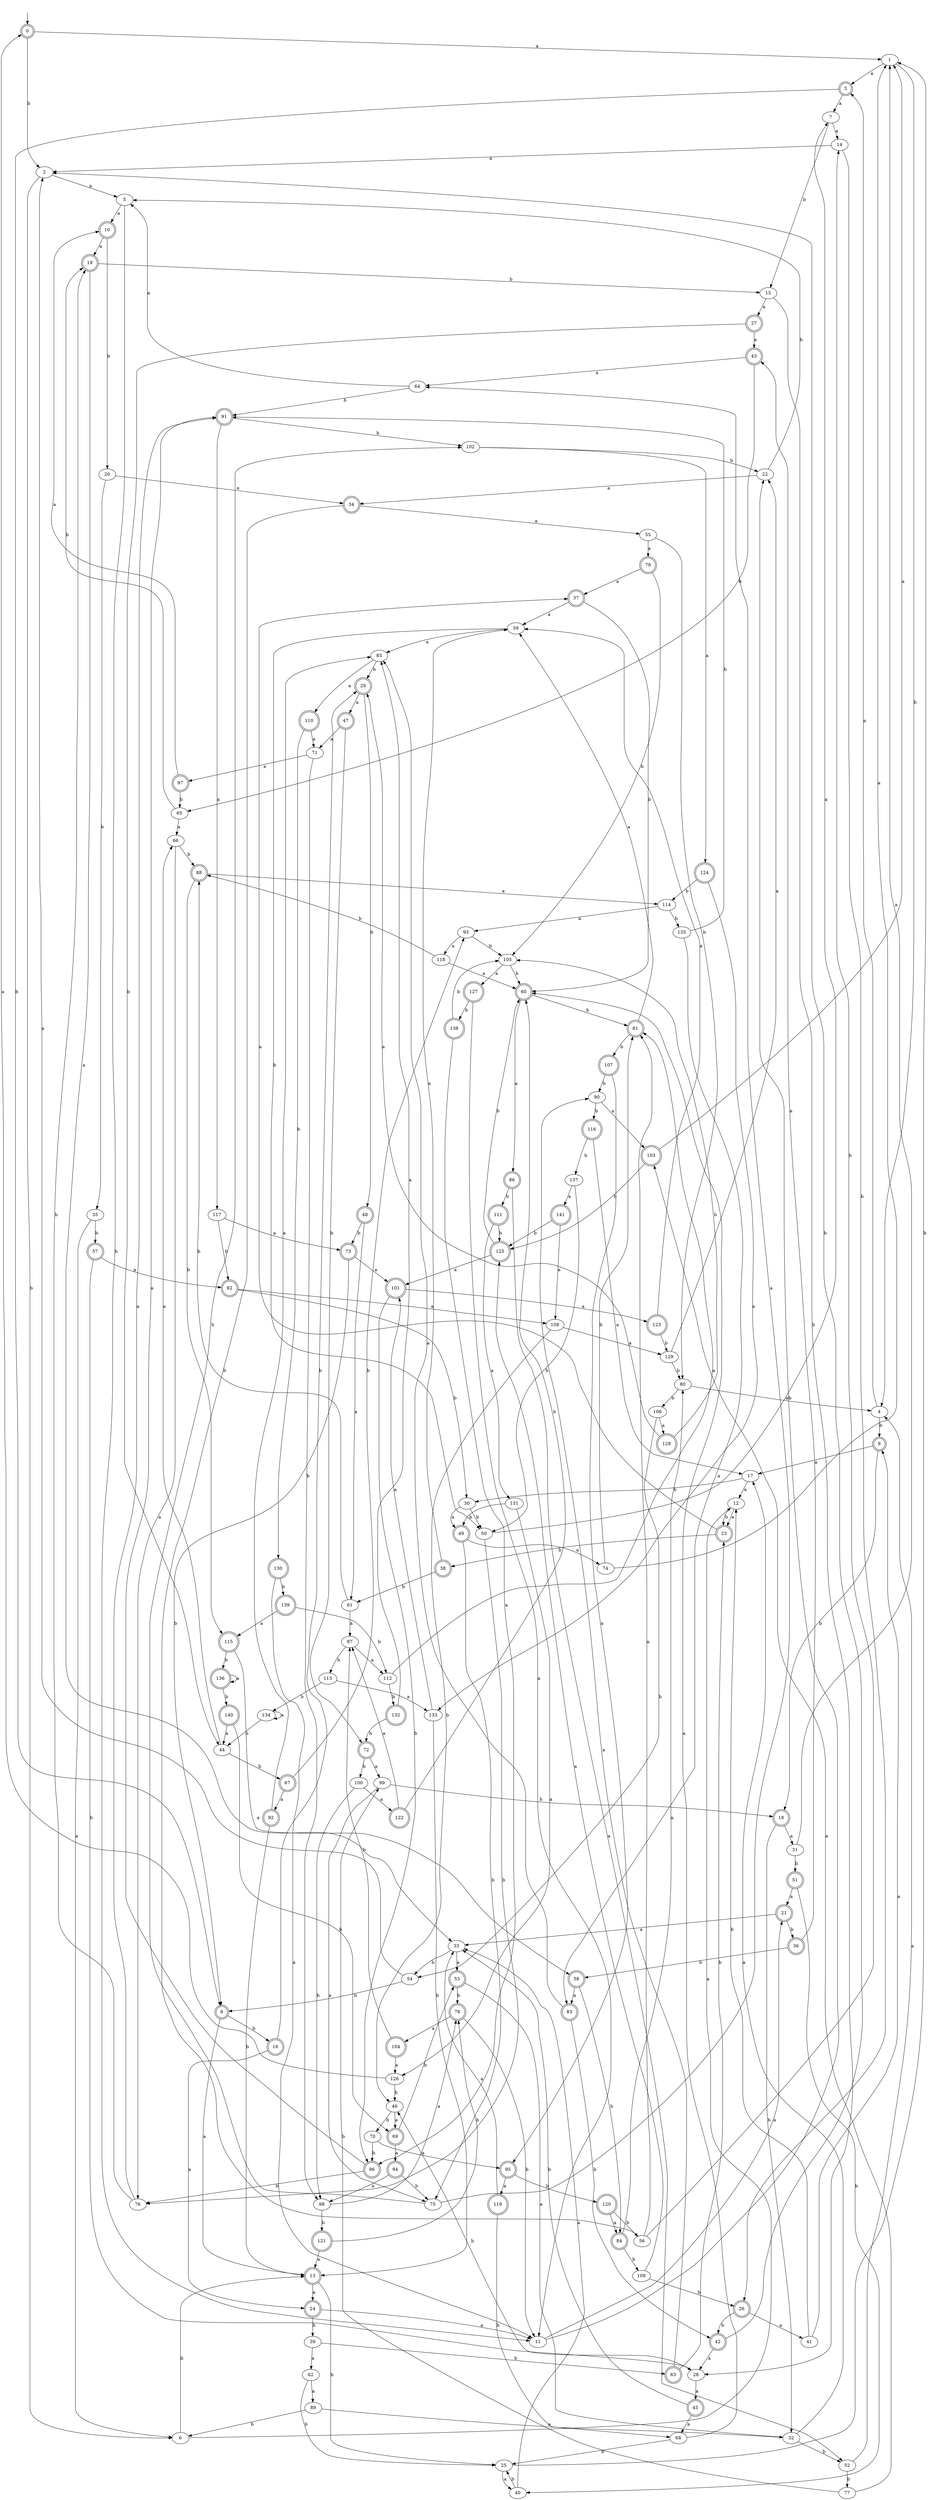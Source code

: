 digraph RandomDFA {
  __start0 [label="", shape=none];
  __start0 -> 0 [label=""];
  0 [shape=circle] [shape=doublecircle]
  0 -> 1 [label="a"]
  0 -> 2 [label="b"]
  1
  1 -> 3 [label="a"]
  1 -> 4 [label="b"]
  2
  2 -> 5 [label="a"]
  2 -> 6 [label="b"]
  3 [shape=doublecircle]
  3 -> 7 [label="a"]
  3 -> 8 [label="b"]
  4
  4 -> 3 [label="a"]
  4 -> 9 [label="b"]
  5
  5 -> 10 [label="a"]
  5 -> 11 [label="b"]
  6
  6 -> 12 [label="a"]
  6 -> 13 [label="b"]
  7
  7 -> 14 [label="a"]
  7 -> 15 [label="b"]
  8 [shape=doublecircle]
  8 -> 13 [label="a"]
  8 -> 16 [label="b"]
  9 [shape=doublecircle]
  9 -> 17 [label="a"]
  9 -> 18 [label="b"]
  10 [shape=doublecircle]
  10 -> 19 [label="a"]
  10 -> 20 [label="b"]
  11
  11 -> 21 [label="a"]
  11 -> 22 [label="b"]
  12
  12 -> 23 [label="a"]
  12 -> 23 [label="b"]
  13 [shape=doublecircle]
  13 -> 24 [label="a"]
  13 -> 25 [label="b"]
  14
  14 -> 2 [label="a"]
  14 -> 26 [label="b"]
  15
  15 -> 27 [label="a"]
  15 -> 28 [label="b"]
  16 [shape=doublecircle]
  16 -> 24 [label="a"]
  16 -> 29 [label="b"]
  17
  17 -> 12 [label="a"]
  17 -> 30 [label="b"]
  18 [shape=doublecircle]
  18 -> 31 [label="a"]
  18 -> 32 [label="b"]
  19 [shape=doublecircle]
  19 -> 33 [label="a"]
  19 -> 15 [label="b"]
  20
  20 -> 34 [label="a"]
  20 -> 35 [label="b"]
  21 [shape=doublecircle]
  21 -> 33 [label="a"]
  21 -> 36 [label="b"]
  22
  22 -> 34 [label="a"]
  22 -> 5 [label="b"]
  23 [shape=doublecircle]
  23 -> 37 [label="a"]
  23 -> 38 [label="b"]
  24 [shape=doublecircle]
  24 -> 11 [label="a"]
  24 -> 39 [label="b"]
  25
  25 -> 40 [label="a"]
  25 -> 1 [label="b"]
  26 [shape=doublecircle]
  26 -> 41 [label="a"]
  26 -> 42 [label="b"]
  27 [shape=doublecircle]
  27 -> 43 [label="a"]
  27 -> 44 [label="b"]
  28
  28 -> 45 [label="a"]
  28 -> 46 [label="b"]
  29 [shape=doublecircle]
  29 -> 47 [label="a"]
  29 -> 48 [label="b"]
  30
  30 -> 49 [label="a"]
  30 -> 50 [label="b"]
  31
  31 -> 1 [label="a"]
  31 -> 51 [label="b"]
  32
  32 -> 17 [label="a"]
  32 -> 52 [label="b"]
  33
  33 -> 53 [label="a"]
  33 -> 54 [label="b"]
  34 [shape=doublecircle]
  34 -> 55 [label="a"]
  34 -> 56 [label="b"]
  35
  35 -> 6 [label="a"]
  35 -> 57 [label="b"]
  36 [shape=doublecircle]
  36 -> 43 [label="a"]
  36 -> 58 [label="b"]
  37 [shape=doublecircle]
  37 -> 59 [label="a"]
  37 -> 60 [label="b"]
  38 [shape=doublecircle]
  38 -> 59 [label="a"]
  38 -> 61 [label="b"]
  39
  39 -> 62 [label="a"]
  39 -> 63 [label="b"]
  40
  40 -> 33 [label="a"]
  40 -> 25 [label="b"]
  41
  41 -> 9 [label="a"]
  41 -> 12 [label="b"]
  42 [shape=doublecircle]
  42 -> 28 [label="a"]
  42 -> 2 [label="b"]
  43 [shape=doublecircle]
  43 -> 64 [label="a"]
  43 -> 65 [label="b"]
  44
  44 -> 66 [label="a"]
  44 -> 67 [label="b"]
  45 [shape=doublecircle]
  45 -> 68 [label="a"]
  45 -> 33 [label="b"]
  46
  46 -> 69 [label="a"]
  46 -> 70 [label="b"]
  47 [shape=doublecircle]
  47 -> 71 [label="a"]
  47 -> 72 [label="b"]
  48 [shape=doublecircle]
  48 -> 61 [label="a"]
  48 -> 73 [label="b"]
  49 [shape=doublecircle]
  49 -> 74 [label="a"]
  49 -> 75 [label="b"]
  50
  50 -> 7 [label="a"]
  50 -> 76 [label="b"]
  51 [shape=doublecircle]
  51 -> 21 [label="a"]
  51 -> 40 [label="b"]
  52
  52 -> 4 [label="a"]
  52 -> 77 [label="b"]
  53 [shape=doublecircle]
  53 -> 32 [label="a"]
  53 -> 78 [label="b"]
  54
  54 -> 2 [label="a"]
  54 -> 8 [label="b"]
  55
  55 -> 79 [label="a"]
  55 -> 80 [label="b"]
  56
  56 -> 81 [label="a"]
  56 -> 14 [label="b"]
  57 [shape=doublecircle]
  57 -> 82 [label="a"]
  57 -> 28 [label="b"]
  58 [shape=doublecircle]
  58 -> 83 [label="a"]
  58 -> 84 [label="b"]
  59
  59 -> 85 [label="a"]
  59 -> 50 [label="b"]
  60 [shape=doublecircle]
  60 -> 86 [label="a"]
  60 -> 81 [label="b"]
  61
  61 -> 87 [label="a"]
  61 -> 88 [label="b"]
  62
  62 -> 89 [label="a"]
  62 -> 25 [label="b"]
  63 [shape=doublecircle]
  63 -> 90 [label="a"]
  63 -> 23 [label="b"]
  64
  64 -> 5 [label="a"]
  64 -> 91 [label="b"]
  65
  65 -> 66 [label="a"]
  65 -> 19 [label="b"]
  66
  66 -> 76 [label="a"]
  66 -> 88 [label="b"]
  67 [shape=doublecircle]
  67 -> 92 [label="a"]
  67 -> 93 [label="b"]
  68
  68 -> 60 [label="a"]
  68 -> 25 [label="b"]
  69 [shape=doublecircle]
  69 -> 94 [label="a"]
  69 -> 53 [label="b"]
  70
  70 -> 95 [label="a"]
  70 -> 96 [label="b"]
  71
  71 -> 97 [label="a"]
  71 -> 98 [label="b"]
  72 [shape=doublecircle]
  72 -> 99 [label="a"]
  72 -> 100 [label="b"]
  73 [shape=doublecircle]
  73 -> 101 [label="a"]
  73 -> 8 [label="b"]
  74
  74 -> 1 [label="a"]
  74 -> 81 [label="b"]
  75
  75 -> 64 [label="a"]
  75 -> 102 [label="b"]
  76
  76 -> 91 [label="a"]
  76 -> 19 [label="b"]
  77
  77 -> 103 [label="a"]
  77 -> 99 [label="b"]
  78 [shape=doublecircle]
  78 -> 104 [label="a"]
  78 -> 11 [label="b"]
  79 [shape=doublecircle]
  79 -> 37 [label="a"]
  79 -> 105 [label="b"]
  80
  80 -> 4 [label="a"]
  80 -> 106 [label="b"]
  81 [shape=doublecircle]
  81 -> 59 [label="a"]
  81 -> 107 [label="b"]
  82 [shape=doublecircle]
  82 -> 108 [label="a"]
  82 -> 30 [label="b"]
  83 [shape=doublecircle]
  83 -> 85 [label="a"]
  83 -> 42 [label="b"]
  84 [shape=doublecircle]
  84 -> 80 [label="a"]
  84 -> 109 [label="b"]
  85
  85 -> 110 [label="a"]
  85 -> 29 [label="b"]
  86 [shape=doublecircle]
  86 -> 52 [label="a"]
  86 -> 111 [label="b"]
  87
  87 -> 112 [label="a"]
  87 -> 113 [label="b"]
  88 [shape=doublecircle]
  88 -> 114 [label="a"]
  88 -> 115 [label="b"]
  89
  89 -> 32 [label="a"]
  89 -> 6 [label="b"]
  90
  90 -> 103 [label="a"]
  90 -> 116 [label="b"]
  91 [shape=doublecircle]
  91 -> 117 [label="a"]
  91 -> 102 [label="b"]
  92 [shape=doublecircle]
  92 -> 85 [label="a"]
  92 -> 13 [label="b"]
  93
  93 -> 118 [label="a"]
  93 -> 105 [label="b"]
  94 [shape=doublecircle]
  94 -> 98 [label="a"]
  94 -> 75 [label="b"]
  95 [shape=doublecircle]
  95 -> 119 [label="a"]
  95 -> 120 [label="b"]
  96 [shape=doublecircle]
  96 -> 91 [label="a"]
  96 -> 76 [label="b"]
  97 [shape=doublecircle]
  97 -> 10 [label="a"]
  97 -> 65 [label="b"]
  98
  98 -> 78 [label="a"]
  98 -> 121 [label="b"]
  99
  99 -> 75 [label="a"]
  99 -> 18 [label="b"]
  100
  100 -> 122 [label="a"]
  100 -> 98 [label="b"]
  101 [shape=doublecircle]
  101 -> 123 [label="a"]
  101 -> 96 [label="b"]
  102
  102 -> 124 [label="a"]
  102 -> 22 [label="b"]
  103 [shape=doublecircle]
  103 -> 1 [label="a"]
  103 -> 125 [label="b"]
  104 [shape=doublecircle]
  104 -> 126 [label="a"]
  104 -> 87 [label="b"]
  105
  105 -> 127 [label="a"]
  105 -> 60 [label="b"]
  106
  106 -> 128 [label="a"]
  106 -> 54 [label="b"]
  107 [shape=doublecircle]
  107 -> 95 [label="a"]
  107 -> 90 [label="b"]
  108
  108 -> 129 [label="a"]
  108 -> 46 [label="b"]
  109
  109 -> 125 [label="a"]
  109 -> 26 [label="b"]
  110 [shape=doublecircle]
  110 -> 71 [label="a"]
  110 -> 130 [label="b"]
  111 [shape=doublecircle]
  111 -> 131 [label="a"]
  111 -> 125 [label="b"]
  112
  112 -> 81 [label="a"]
  112 -> 132 [label="b"]
  113
  113 -> 133 [label="a"]
  113 -> 134 [label="b"]
  114
  114 -> 93 [label="a"]
  114 -> 135 [label="b"]
  115 [shape=doublecircle]
  115 -> 58 [label="a"]
  115 -> 136 [label="b"]
  116 [shape=doublecircle]
  116 -> 17 [label="a"]
  116 -> 137 [label="b"]
  117
  117 -> 73 [label="a"]
  117 -> 82 [label="b"]
  118
  118 -> 60 [label="a"]
  118 -> 88 [label="b"]
  119 [shape=doublecircle]
  119 -> 33 [label="a"]
  119 -> 68 [label="b"]
  120 [shape=doublecircle]
  120 -> 84 [label="a"]
  120 -> 56 [label="b"]
  121 [shape=doublecircle]
  121 -> 13 [label="a"]
  121 -> 78 [label="b"]
  122 [shape=doublecircle]
  122 -> 87 [label="a"]
  122 -> 60 [label="b"]
  123 [shape=doublecircle]
  123 -> 59 [label="a"]
  123 -> 129 [label="b"]
  124 [shape=doublecircle]
  124 -> 133 [label="a"]
  124 -> 114 [label="b"]
  125 [shape=doublecircle]
  125 -> 101 [label="a"]
  125 -> 60 [label="b"]
  126
  126 -> 0 [label="a"]
  126 -> 46 [label="b"]
  127 [shape=doublecircle]
  127 -> 11 [label="a"]
  127 -> 138 [label="b"]
  128 [shape=doublecircle]
  128 -> 29 [label="a"]
  128 -> 105 [label="b"]
  129
  129 -> 22 [label="a"]
  129 -> 80 [label="b"]
  130 [shape=doublecircle]
  130 -> 11 [label="a"]
  130 -> 139 [label="b"]
  131
  131 -> 126 [label="a"]
  131 -> 49 [label="b"]
  132 [shape=doublecircle]
  132 -> 85 [label="a"]
  132 -> 72 [label="b"]
  133
  133 -> 101 [label="a"]
  133 -> 13 [label="b"]
  134
  134 -> 134 [label="a"]
  134 -> 44 [label="b"]
  135
  135 -> 83 [label="a"]
  135 -> 91 [label="b"]
  136 [shape=doublecircle]
  136 -> 136 [label="a"]
  136 -> 140 [label="b"]
  137
  137 -> 141 [label="a"]
  137 -> 50 [label="b"]
  138 [shape=doublecircle]
  138 -> 96 [label="a"]
  138 -> 105 [label="b"]
  139 [shape=doublecircle]
  139 -> 115 [label="a"]
  139 -> 112 [label="b"]
  140 [shape=doublecircle]
  140 -> 44 [label="a"]
  140 -> 69 [label="b"]
  141 [shape=doublecircle]
  141 -> 108 [label="a"]
  141 -> 125 [label="b"]
}
